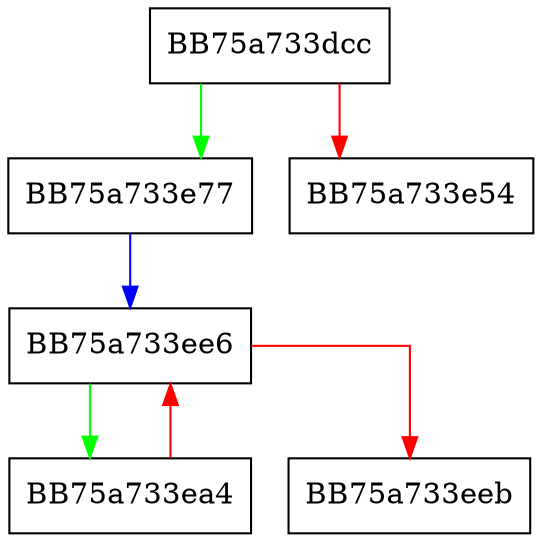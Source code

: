 digraph MetaVaultRecordSystemRegistryCache {
  node [shape="box"];
  graph [splines=ortho];
  BB75a733dcc -> BB75a733e77 [color="green"];
  BB75a733dcc -> BB75a733e54 [color="red"];
  BB75a733e77 -> BB75a733ee6 [color="blue"];
  BB75a733ea4 -> BB75a733ee6 [color="red"];
  BB75a733ee6 -> BB75a733ea4 [color="green"];
  BB75a733ee6 -> BB75a733eeb [color="red"];
}